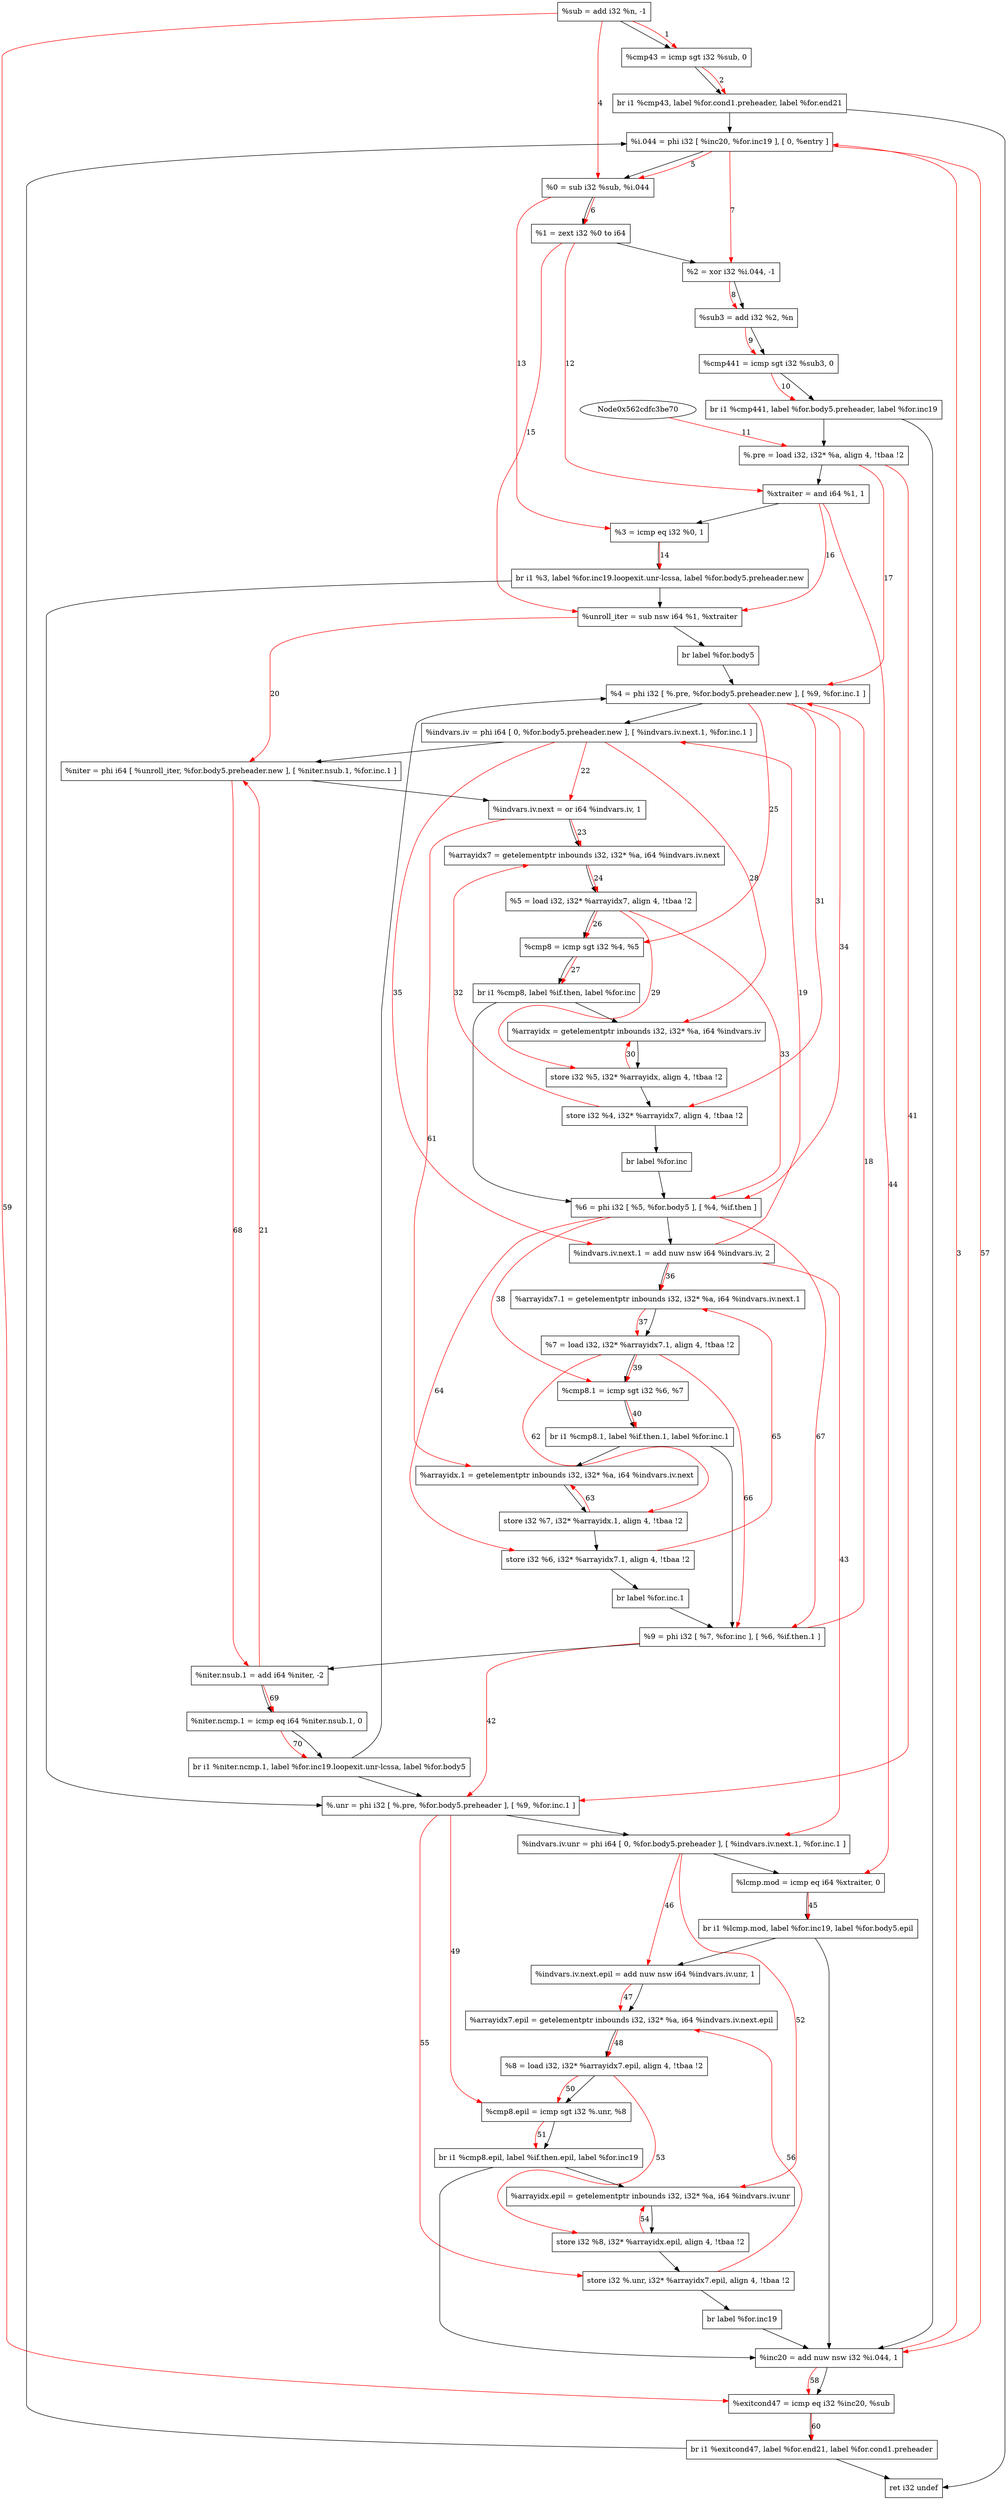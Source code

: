 digraph "CDFG for'func' function" {
	Node0x562cdfc3c100[shape=record, label="  %sub = add i32 %n, -1"]
	Node0x562cdfc3c1a0[shape=record, label="  %cmp43 = icmp sgt i32 %sub, 0"]
	Node0x562cdfbc6c98[shape=record, label="  br i1 %cmp43, label %for.cond1.preheader, label %for.end21"]
	Node0x562cdfc3c4c8[shape=record, label="  %i.044 = phi i32 [ %inc20, %for.inc19 ], [ 0, %entry ]"]
	Node0x562cdfc3c5b0[shape=record, label="  %0 = sub i32 %sub, %i.044"]
	Node0x562cdfc3c628[shape=record, label="  %1 = zext i32 %0 to i64"]
	Node0x562cdfc3c6c0[shape=record, label="  %2 = xor i32 %i.044, -1"]
	Node0x562cdfc3c760[shape=record, label="  %sub3 = add i32 %2, %n"]
	Node0x562cdfc3c7d0[shape=record, label="  %cmp441 = icmp sgt i32 %sub3, 0"]
	Node0x562cdfbc6db8[shape=record, label="  br i1 %cmp441, label %for.body5.preheader, label %for.inc19"]
	Node0x562cdfc3c8d8[shape=record, label="  %.pre = load i32, i32* %a, align 4, !tbaa !2"]
	Node0x562cdfc3d9c0[shape=record, label="  %xtraiter = and i64 %1, 1"]
	Node0x562cdfc3da60[shape=record, label="  %3 = icmp eq i32 %0, 1"]
	Node0x562cdfbd2348[shape=record, label="  br i1 %3, label %for.inc19.loopexit.unr-lcssa, label %for.body5.preheader.new"]
	Node0x562cdfc3dd20[shape=record, label="  %unroll_iter = sub nsw i64 %1, %xtraiter"]
	Node0x562cdfc3ddf8[shape=record, label="  br label %for.body5"]
	Node0x562cdfc3df08[shape=record, label="  %4 = phi i32 [ %.pre, %for.body5.preheader.new ], [ %9, %for.inc.1 ]"]
	Node0x562cdfc3e0e8[shape=record, label="  %indvars.iv = phi i64 [ 0, %for.body5.preheader.new ], [ %indvars.iv.next.1, %for.inc.1 ]"]
	Node0x562cdfc3e248[shape=record, label="  %niter = phi i64 [ %unroll_iter, %for.body5.preheader.new ], [ %niter.nsub.1, %for.inc.1 ]"]
	Node0x562cdfc3e330[shape=record, label="  %indvars.iv.next = or i64 %indvars.iv, 1"]
	Node0x562cdfc3e400[shape=record, label="  %arrayidx7 = getelementptr inbounds i32, i32* %a, i64 %indvars.iv.next"]
	Node0x562cdfc3e468[shape=record, label="  %5 = load i32, i32* %arrayidx7, align 4, !tbaa !2"]
	Node0x562cdfc3eaf0[shape=record, label="  %cmp8 = icmp sgt i32 %4, %5"]
	Node0x562cdfbd2468[shape=record, label="  br i1 %cmp8, label %if.then, label %for.inc"]
	Node0x562cdfc3f040[shape=record, label="  %arrayidx = getelementptr inbounds i32, i32* %a, i64 %indvars.iv"]
	Node0x562cdfc3f0f0[shape=record, label="  store i32 %5, i32* %arrayidx, align 4, !tbaa !2"]
	Node0x562cdfc3f170[shape=record, label="  store i32 %4, i32* %arrayidx7, align 4, !tbaa !2"]
	Node0x562cdfc3eef8[shape=record, label="  br label %for.inc"]
	Node0x562cdfc3f1c8[shape=record, label="  %6 = phi i32 [ %5, %for.body5 ], [ %4, %if.then ]"]
	Node0x562cdfc3f2f0[shape=record, label="  %indvars.iv.next.1 = add nuw nsw i64 %indvars.iv, 2"]
	Node0x562cdfc3f390[shape=record, label="  %arrayidx7.1 = getelementptr inbounds i32, i32* %a, i64 %indvars.iv.next.1"]
	Node0x562cdfc3e098[shape=record, label="  %7 = load i32, i32* %arrayidx7.1, align 4, !tbaa !2"]
	Node0x562cdfc3f410[shape=record, label="  %cmp8.1 = icmp sgt i32 %6, %7"]
	Node0x562cdfbd2588[shape=record, label="  br i1 %cmp8.1, label %if.then.1, label %for.inc.1"]
	Node0x562cdfc3f4d8[shape=record, label="  %.unr = phi i32 [ %.pre, %for.body5.preheader ], [ %9, %for.inc.1 ]"]
	Node0x562cdfc3f598[shape=record, label="  %indvars.iv.unr = phi i64 [ 0, %for.body5.preheader ], [ %indvars.iv.next.1, %for.inc.1 ]"]
	Node0x562cdfc3f660[shape=record, label="  %lcmp.mod = icmp eq i64 %xtraiter, 0"]
	Node0x562cdfc3f768[shape=record, label="  br i1 %lcmp.mod, label %for.inc19, label %for.body5.epil"]
	Node0x562cdfc3f7e0[shape=record, label="  %indvars.iv.next.epil = add nuw nsw i64 %indvars.iv.unr, 1"]
	Node0x562cdfc3f8e0[shape=record, label="  %arrayidx7.epil = getelementptr inbounds i32, i32* %a, i64 %indvars.iv.next.epil"]
	Node0x562cdfc3db78[shape=record, label="  %8 = load i32, i32* %arrayidx7.epil, align 4, !tbaa !2"]
	Node0x562cdfc3f9f0[shape=record, label="  %cmp8.epil = icmp sgt i32 %.unr, %8"]
	Node0x562cdfc3fb08[shape=record, label="  br i1 %cmp8.epil, label %if.then.epil, label %for.inc19"]
	Node0x562cdfc3fb80[shape=record, label="  %arrayidx.epil = getelementptr inbounds i32, i32* %a, i64 %indvars.iv.unr"]
	Node0x562cdfc3fc00[shape=record, label="  store i32 %8, i32* %arrayidx.epil, align 4, !tbaa !2"]
	Node0x562cdfc3fc80[shape=record, label="  store i32 %.unr, i32* %arrayidx7.epil, align 4, !tbaa !2"]
	Node0x562cdfc3fa78[shape=record, label="  br label %for.inc19"]
	Node0x562cdfc3fd00[shape=record, label="  %inc20 = add nuw nsw i32 %i.044, 1"]
	Node0x562cdfc3fd70[shape=record, label="  %exitcond47 = icmp eq i32 %inc20, %sub"]
	Node0x562cdfc3fe58[shape=record, label="  br i1 %exitcond47, label %for.end21, label %for.cond1.preheader"]
	Node0x562cdfc3c338[shape=record, label="  ret i32 undef"]
	Node0x562cdfc40300[shape=record, label="  %arrayidx.1 = getelementptr inbounds i32, i32* %a, i64 %indvars.iv.next"]
	Node0x562cdfc40380[shape=record, label="  store i32 %7, i32* %arrayidx.1, align 4, !tbaa !2"]
	Node0x562cdfc40400[shape=record, label="  store i32 %6, i32* %arrayidx7.1, align 4, !tbaa !2"]
	Node0x562cdfc3efc8[shape=record, label="  br label %for.inc.1"]
	Node0x562cdfc40458[shape=record, label="  %9 = phi i32 [ %7, %for.inc ], [ %6, %if.then.1 ]"]
	Node0x562cdfc40520[shape=record, label="  %niter.nsub.1 = add i64 %niter, -2"]
	Node0x562cdfc40590[shape=record, label="  %niter.ncmp.1 = icmp eq i64 %niter.nsub.1, 0"]
	Node0x562cdfc40e58[shape=record, label="  br i1 %niter.ncmp.1, label %for.inc19.loopexit.unr-lcssa, label %for.body5"]
	Node0x562cdfc3c100 -> Node0x562cdfc3c1a0
	Node0x562cdfc3c1a0 -> Node0x562cdfbc6c98
	Node0x562cdfbc6c98 -> Node0x562cdfc3c4c8
	Node0x562cdfbc6c98 -> Node0x562cdfc3c338
	Node0x562cdfc3c4c8 -> Node0x562cdfc3c5b0
	Node0x562cdfc3c5b0 -> Node0x562cdfc3c628
	Node0x562cdfc3c628 -> Node0x562cdfc3c6c0
	Node0x562cdfc3c6c0 -> Node0x562cdfc3c760
	Node0x562cdfc3c760 -> Node0x562cdfc3c7d0
	Node0x562cdfc3c7d0 -> Node0x562cdfbc6db8
	Node0x562cdfbc6db8 -> Node0x562cdfc3c8d8
	Node0x562cdfbc6db8 -> Node0x562cdfc3fd00
	Node0x562cdfc3c8d8 -> Node0x562cdfc3d9c0
	Node0x562cdfc3d9c0 -> Node0x562cdfc3da60
	Node0x562cdfc3da60 -> Node0x562cdfbd2348
	Node0x562cdfbd2348 -> Node0x562cdfc3f4d8
	Node0x562cdfbd2348 -> Node0x562cdfc3dd20
	Node0x562cdfc3dd20 -> Node0x562cdfc3ddf8
	Node0x562cdfc3ddf8 -> Node0x562cdfc3df08
	Node0x562cdfc3df08 -> Node0x562cdfc3e0e8
	Node0x562cdfc3e0e8 -> Node0x562cdfc3e248
	Node0x562cdfc3e248 -> Node0x562cdfc3e330
	Node0x562cdfc3e330 -> Node0x562cdfc3e400
	Node0x562cdfc3e400 -> Node0x562cdfc3e468
	Node0x562cdfc3e468 -> Node0x562cdfc3eaf0
	Node0x562cdfc3eaf0 -> Node0x562cdfbd2468
	Node0x562cdfbd2468 -> Node0x562cdfc3f040
	Node0x562cdfbd2468 -> Node0x562cdfc3f1c8
	Node0x562cdfc3f040 -> Node0x562cdfc3f0f0
	Node0x562cdfc3f0f0 -> Node0x562cdfc3f170
	Node0x562cdfc3f170 -> Node0x562cdfc3eef8
	Node0x562cdfc3eef8 -> Node0x562cdfc3f1c8
	Node0x562cdfc3f1c8 -> Node0x562cdfc3f2f0
	Node0x562cdfc3f2f0 -> Node0x562cdfc3f390
	Node0x562cdfc3f390 -> Node0x562cdfc3e098
	Node0x562cdfc3e098 -> Node0x562cdfc3f410
	Node0x562cdfc3f410 -> Node0x562cdfbd2588
	Node0x562cdfbd2588 -> Node0x562cdfc40300
	Node0x562cdfbd2588 -> Node0x562cdfc40458
	Node0x562cdfc3f4d8 -> Node0x562cdfc3f598
	Node0x562cdfc3f598 -> Node0x562cdfc3f660
	Node0x562cdfc3f660 -> Node0x562cdfc3f768
	Node0x562cdfc3f768 -> Node0x562cdfc3fd00
	Node0x562cdfc3f768 -> Node0x562cdfc3f7e0
	Node0x562cdfc3f7e0 -> Node0x562cdfc3f8e0
	Node0x562cdfc3f8e0 -> Node0x562cdfc3db78
	Node0x562cdfc3db78 -> Node0x562cdfc3f9f0
	Node0x562cdfc3f9f0 -> Node0x562cdfc3fb08
	Node0x562cdfc3fb08 -> Node0x562cdfc3fb80
	Node0x562cdfc3fb08 -> Node0x562cdfc3fd00
	Node0x562cdfc3fb80 -> Node0x562cdfc3fc00
	Node0x562cdfc3fc00 -> Node0x562cdfc3fc80
	Node0x562cdfc3fc80 -> Node0x562cdfc3fa78
	Node0x562cdfc3fa78 -> Node0x562cdfc3fd00
	Node0x562cdfc3fd00 -> Node0x562cdfc3fd70
	Node0x562cdfc3fd70 -> Node0x562cdfc3fe58
	Node0x562cdfc3fe58 -> Node0x562cdfc3c338
	Node0x562cdfc3fe58 -> Node0x562cdfc3c4c8
	Node0x562cdfc40300 -> Node0x562cdfc40380
	Node0x562cdfc40380 -> Node0x562cdfc40400
	Node0x562cdfc40400 -> Node0x562cdfc3efc8
	Node0x562cdfc3efc8 -> Node0x562cdfc40458
	Node0x562cdfc40458 -> Node0x562cdfc40520
	Node0x562cdfc40520 -> Node0x562cdfc40590
	Node0x562cdfc40590 -> Node0x562cdfc40e58
	Node0x562cdfc40e58 -> Node0x562cdfc3f4d8
	Node0x562cdfc40e58 -> Node0x562cdfc3df08
edge [color=red]
	Node0x562cdfc3c100 -> Node0x562cdfc3c1a0[label="1"]
	Node0x562cdfc3c1a0 -> Node0x562cdfbc6c98[label="2"]
	Node0x562cdfc3fd00 -> Node0x562cdfc3c4c8[label="3"]
	Node0x562cdfc3c100 -> Node0x562cdfc3c5b0[label="4"]
	Node0x562cdfc3c4c8 -> Node0x562cdfc3c5b0[label="5"]
	Node0x562cdfc3c5b0 -> Node0x562cdfc3c628[label="6"]
	Node0x562cdfc3c4c8 -> Node0x562cdfc3c6c0[label="7"]
	Node0x562cdfc3c6c0 -> Node0x562cdfc3c760[label="8"]
	Node0x562cdfc3c760 -> Node0x562cdfc3c7d0[label="9"]
	Node0x562cdfc3c7d0 -> Node0x562cdfbc6db8[label="10"]
	Node0x562cdfc3be70 -> Node0x562cdfc3c8d8[label="11"]
	Node0x562cdfc3c628 -> Node0x562cdfc3d9c0[label="12"]
	Node0x562cdfc3c5b0 -> Node0x562cdfc3da60[label="13"]
	Node0x562cdfc3da60 -> Node0x562cdfbd2348[label="14"]
	Node0x562cdfc3c628 -> Node0x562cdfc3dd20[label="15"]
	Node0x562cdfc3d9c0 -> Node0x562cdfc3dd20[label="16"]
	Node0x562cdfc3c8d8 -> Node0x562cdfc3df08[label="17"]
	Node0x562cdfc40458 -> Node0x562cdfc3df08[label="18"]
	Node0x562cdfc3f2f0 -> Node0x562cdfc3e0e8[label="19"]
	Node0x562cdfc3dd20 -> Node0x562cdfc3e248[label="20"]
	Node0x562cdfc40520 -> Node0x562cdfc3e248[label="21"]
	Node0x562cdfc3e0e8 -> Node0x562cdfc3e330[label="22"]
	Node0x562cdfc3e330 -> Node0x562cdfc3e400[label="23"]
	Node0x562cdfc3e400 -> Node0x562cdfc3e468[label="24"]
	Node0x562cdfc3df08 -> Node0x562cdfc3eaf0[label="25"]
	Node0x562cdfc3e468 -> Node0x562cdfc3eaf0[label="26"]
	Node0x562cdfc3eaf0 -> Node0x562cdfbd2468[label="27"]
	Node0x562cdfc3e0e8 -> Node0x562cdfc3f040[label="28"]
	Node0x562cdfc3e468 -> Node0x562cdfc3f0f0[label="29"]
	Node0x562cdfc3f0f0 -> Node0x562cdfc3f040[label="30"]
	Node0x562cdfc3df08 -> Node0x562cdfc3f170[label="31"]
	Node0x562cdfc3f170 -> Node0x562cdfc3e400[label="32"]
	Node0x562cdfc3e468 -> Node0x562cdfc3f1c8[label="33"]
	Node0x562cdfc3df08 -> Node0x562cdfc3f1c8[label="34"]
	Node0x562cdfc3e0e8 -> Node0x562cdfc3f2f0[label="35"]
	Node0x562cdfc3f2f0 -> Node0x562cdfc3f390[label="36"]
	Node0x562cdfc3f390 -> Node0x562cdfc3e098[label="37"]
	Node0x562cdfc3f1c8 -> Node0x562cdfc3f410[label="38"]
	Node0x562cdfc3e098 -> Node0x562cdfc3f410[label="39"]
	Node0x562cdfc3f410 -> Node0x562cdfbd2588[label="40"]
	Node0x562cdfc3c8d8 -> Node0x562cdfc3f4d8[label="41"]
	Node0x562cdfc40458 -> Node0x562cdfc3f4d8[label="42"]
	Node0x562cdfc3f2f0 -> Node0x562cdfc3f598[label="43"]
	Node0x562cdfc3d9c0 -> Node0x562cdfc3f660[label="44"]
	Node0x562cdfc3f660 -> Node0x562cdfc3f768[label="45"]
	Node0x562cdfc3f598 -> Node0x562cdfc3f7e0[label="46"]
	Node0x562cdfc3f7e0 -> Node0x562cdfc3f8e0[label="47"]
	Node0x562cdfc3f8e0 -> Node0x562cdfc3db78[label="48"]
	Node0x562cdfc3f4d8 -> Node0x562cdfc3f9f0[label="49"]
	Node0x562cdfc3db78 -> Node0x562cdfc3f9f0[label="50"]
	Node0x562cdfc3f9f0 -> Node0x562cdfc3fb08[label="51"]
	Node0x562cdfc3f598 -> Node0x562cdfc3fb80[label="52"]
	Node0x562cdfc3db78 -> Node0x562cdfc3fc00[label="53"]
	Node0x562cdfc3fc00 -> Node0x562cdfc3fb80[label="54"]
	Node0x562cdfc3f4d8 -> Node0x562cdfc3fc80[label="55"]
	Node0x562cdfc3fc80 -> Node0x562cdfc3f8e0[label="56"]
	Node0x562cdfc3c4c8 -> Node0x562cdfc3fd00[label="57"]
	Node0x562cdfc3fd00 -> Node0x562cdfc3fd70[label="58"]
	Node0x562cdfc3c100 -> Node0x562cdfc3fd70[label="59"]
	Node0x562cdfc3fd70 -> Node0x562cdfc3fe58[label="60"]
	Node0x562cdfc3e330 -> Node0x562cdfc40300[label="61"]
	Node0x562cdfc3e098 -> Node0x562cdfc40380[label="62"]
	Node0x562cdfc40380 -> Node0x562cdfc40300[label="63"]
	Node0x562cdfc3f1c8 -> Node0x562cdfc40400[label="64"]
	Node0x562cdfc40400 -> Node0x562cdfc3f390[label="65"]
	Node0x562cdfc3e098 -> Node0x562cdfc40458[label="66"]
	Node0x562cdfc3f1c8 -> Node0x562cdfc40458[label="67"]
	Node0x562cdfc3e248 -> Node0x562cdfc40520[label="68"]
	Node0x562cdfc40520 -> Node0x562cdfc40590[label="69"]
	Node0x562cdfc40590 -> Node0x562cdfc40e58[label="70"]
}
